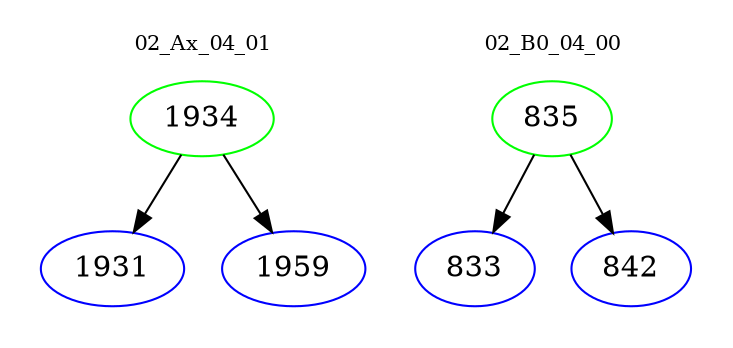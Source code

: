 digraph{
subgraph cluster_0 {
color = white
label = "02_Ax_04_01";
fontsize=10;
T0_1934 [label="1934", color="green"]
T0_1934 -> T0_1931 [color="black"]
T0_1931 [label="1931", color="blue"]
T0_1934 -> T0_1959 [color="black"]
T0_1959 [label="1959", color="blue"]
}
subgraph cluster_1 {
color = white
label = "02_B0_04_00";
fontsize=10;
T1_835 [label="835", color="green"]
T1_835 -> T1_833 [color="black"]
T1_833 [label="833", color="blue"]
T1_835 -> T1_842 [color="black"]
T1_842 [label="842", color="blue"]
}
}
